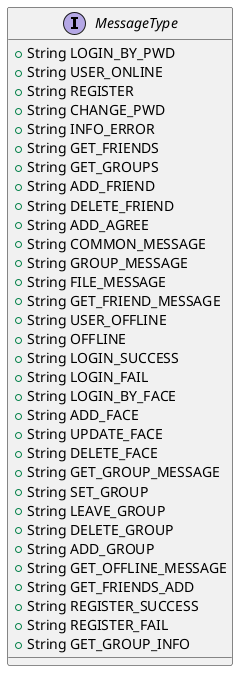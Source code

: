 @startuml
'https://plantuml.com/class-diagram

interface MessageType {
+String LOGIN_BY_PWD
+String USER_ONLINE
+String REGISTER
+String CHANGE_PWD
+String INFO_ERROR
+String GET_FRIENDS
+String GET_GROUPS
+String ADD_FRIEND
+String DELETE_FRIEND
+String ADD_AGREE
+String COMMON_MESSAGE
+String GROUP_MESSAGE
+String FILE_MESSAGE
+String GET_FRIEND_MESSAGE
+String USER_OFFLINE
+String OFFLINE
+String LOGIN_SUCCESS
+String LOGIN_FAIL
+String LOGIN_BY_FACE
+String ADD_FACE
+String UPDATE_FACE
+String DELETE_FACE
+String GET_GROUP_MESSAGE
+String SET_GROUP
+String LEAVE_GROUP
+String DELETE_GROUP
+String ADD_GROUP
+String GET_OFFLINE_MESSAGE
+String GET_FRIENDS_ADD
+String REGISTER_SUCCESS
+String REGISTER_FAIL
+String GET_GROUP_INFO
}

@enduml
